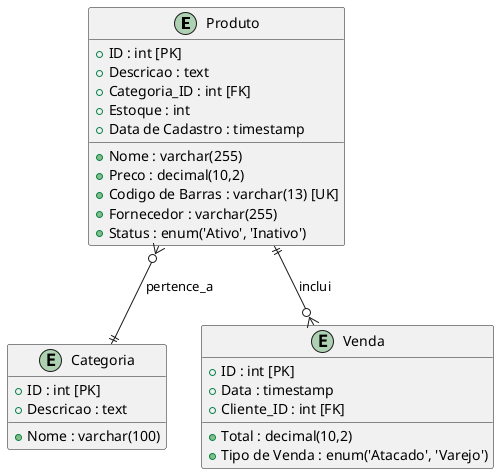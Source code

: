 @startuml
entity "Produto" {
    + ID : int [PK]
    + Nome : varchar(255)
    + Descricao : text
    + Preco : decimal(10,2)
    + Categoria_ID : int [FK]
    + Codigo de Barras : varchar(13) [UK]
    + Estoque : int
    + Data de Cadastro : timestamp
    + Fornecedor : varchar(255)
    + Status : enum('Ativo', 'Inativo')
}

entity "Categoria" {
    + ID : int [PK]
    + Nome : varchar(100)
    + Descricao : text
}

entity "Venda" {
    + ID : int [PK]
    + Data : timestamp
    + Cliente_ID : int [FK]
    + Total : decimal(10,2)
    + Tipo de Venda : enum('Atacado', 'Varejo')
}

' Relacionamentos
Produto ||--o{ Venda : inclui
Produto }o--|| Categoria : pertence_a

@enduml

